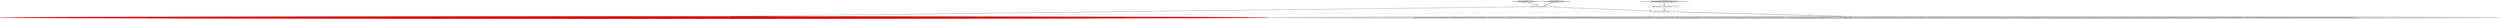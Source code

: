 digraph {
7 [style = filled, label = "requireMergeBuffers(3)@@@3@@@['0', '0', '1']", fillcolor = white, shape = ellipse image = "AAA0AAABBB3BBB"];
3 [style = filled, label = "testQuery(\"SELECT dim2, gran, SUM(cnt), GROUPING(dim2, gran)\" + \"FROM (SELECT FLOOR(__time TO MONTH) AS gran, COALESCE(dim2, '') dim2, cnt FROM druid.foo) AS x\" + \"GROUP BY GROUPING SETS ( (dim2, gran), (dim2), (gran), () )\",ImmutableList.of(GroupByQuery.builder().setDataSource(CalciteTests.DATASOURCE1).setInterval(querySegmentSpec(Filtration.eternity())).setGranularity(Granularities.ALL).setVirtualColumns(expressionVirtualColumn(\"v0\",\"case_searched(notnull(\"dim2\"),\"dim2\",'')\",ValueType.STRING),expressionVirtualColumn(\"v1\",\"timestamp_floor(\"__time\",'P1M',null,'UTC')\",ValueType.LONG)).setDimensions(dimensions(new DefaultDimensionSpec(\"v0\",\"d0\"),new DefaultDimensionSpec(\"v1\",\"d1\",ValueType.LONG))).setAggregatorSpecs(aggregators(new LongSumAggregatorFactory(\"a0\",\"cnt\"),new GroupingAggregatorFactory(\"a1\",Arrays.asList(\"v0\",\"v1\")))).setSubtotalsSpec(ImmutableList.of(ImmutableList.of(\"d0\",\"d1\"),ImmutableList.of(\"d0\"),ImmutableList.of(\"d1\"),ImmutableList.of())).setContext(withTimestampResultContext(QUERY_CONTEXT_DEFAULT,\"d1\",1,Granularities.MONTH)).build()),ImmutableList.of(new Object((((edu.fdu.CPPDG.tinypdg.pe.ExpressionInfo@908510,new Object((((edu.fdu.CPPDG.tinypdg.pe.ExpressionInfo@908519,new Object((((edu.fdu.CPPDG.tinypdg.pe.ExpressionInfo@908522,new Object((((edu.fdu.CPPDG.tinypdg.pe.ExpressionInfo@90852b,new Object((((edu.fdu.CPPDG.tinypdg.pe.ExpressionInfo@908534,new Object((((edu.fdu.CPPDG.tinypdg.pe.ExpressionInfo@90853d,new Object((((edu.fdu.CPPDG.tinypdg.pe.ExpressionInfo@908544,new Object((((edu.fdu.CPPDG.tinypdg.pe.ExpressionInfo@90854b,new Object((((edu.fdu.CPPDG.tinypdg.pe.ExpressionInfo@908552,new Object((((edu.fdu.CPPDG.tinypdg.pe.ExpressionInfo@90855b,new Object((((edu.fdu.CPPDG.tinypdg.pe.ExpressionInfo@908564))@@@4@@@['0', '1', '0']", fillcolor = red, shape = ellipse image = "AAA1AAABBB2BBB"];
0 [style = filled, label = "testGroupingSets['1', '0', '0']", fillcolor = lightgray, shape = diamond image = "AAA0AAABBB1BBB"];
1 [style = filled, label = "cannotVectorize()@@@3@@@['1', '1', '0']", fillcolor = white, shape = ellipse image = "AAA0AAABBB1BBB"];
5 [style = filled, label = "testGroupingAggregatorDifferentOrder['0', '0', '1']", fillcolor = lightgray, shape = diamond image = "AAA0AAABBB3BBB"];
6 [style = filled, label = "testQuery(\"SELECT dim2, gran, SUM(cnt), GROUPING(gran, dim2)\" + \"FROM (SELECT FLOOR(__time TO MONTH) AS gran, COALESCE(dim2, '') dim2, cnt FROM druid.foo) AS x\" + \"GROUP BY GROUPING SETS ( (dim2, gran), (dim2), (gran), () )\",ImmutableList.of(GroupByQuery.builder().setDataSource(CalciteTests.DATASOURCE1).setInterval(querySegmentSpec(Filtration.eternity())).setGranularity(Granularities.ALL).setVirtualColumns(expressionVirtualColumn(\"v0\",\"case_searched(notnull(\"dim2\"),\"dim2\",'')\",ValueType.STRING),expressionVirtualColumn(\"v1\",\"timestamp_floor(\"__time\",'P1M',null,'UTC')\",ValueType.LONG)).setDimensions(dimensions(new DefaultDimensionSpec(\"v0\",\"d0\"),new DefaultDimensionSpec(\"v1\",\"d1\",ValueType.LONG))).setAggregatorSpecs(aggregators(new LongSumAggregatorFactory(\"a0\",\"cnt\"),new GroupingAggregatorFactory(\"a1\",Arrays.asList(\"v1\",\"v0\")))).setSubtotalsSpec(ImmutableList.of(ImmutableList.of(\"d0\",\"d1\"),ImmutableList.of(\"d0\"),ImmutableList.of(\"d1\"),ImmutableList.of())).setContext(QUERY_CONTEXT_DEFAULT).build()),ImmutableList.of(new Object((((edu.fdu.CPPDG.tinypdg.pe.ExpressionInfo@9085e1,new Object((((edu.fdu.CPPDG.tinypdg.pe.ExpressionInfo@9085ea,new Object((((edu.fdu.CPPDG.tinypdg.pe.ExpressionInfo@9085f3,new Object((((edu.fdu.CPPDG.tinypdg.pe.ExpressionInfo@9085fc,new Object((((edu.fdu.CPPDG.tinypdg.pe.ExpressionInfo@908605,new Object((((edu.fdu.CPPDG.tinypdg.pe.ExpressionInfo@90860e,new Object((((edu.fdu.CPPDG.tinypdg.pe.ExpressionInfo@908615,new Object((((edu.fdu.CPPDG.tinypdg.pe.ExpressionInfo@90861c,new Object((((edu.fdu.CPPDG.tinypdg.pe.ExpressionInfo@908623,new Object((((edu.fdu.CPPDG.tinypdg.pe.ExpressionInfo@90862c,new Object((((edu.fdu.CPPDG.tinypdg.pe.ExpressionInfo@908635))@@@5@@@['0', '0', '1']", fillcolor = lightgray, shape = ellipse image = "AAA0AAABBB3BBB"];
4 [style = filled, label = "testGroupingSets['0', '1', '0']", fillcolor = lightgray, shape = diamond image = "AAA0AAABBB2BBB"];
2 [style = filled, label = "cannotVectorize()@@@4@@@['1', '0', '1']", fillcolor = white, shape = ellipse image = "AAA0AAABBB1BBB"];
1->3 [style = bold, label=""];
5->7 [style = bold, label=""];
4->1 [style = bold, label=""];
1->2 [style = bold, label=""];
2->3 [style = dashed, label="0"];
7->2 [style = bold, label=""];
0->1 [style = bold, label=""];
2->6 [style = bold, label=""];
2->6 [style = dashed, label="0"];
}
